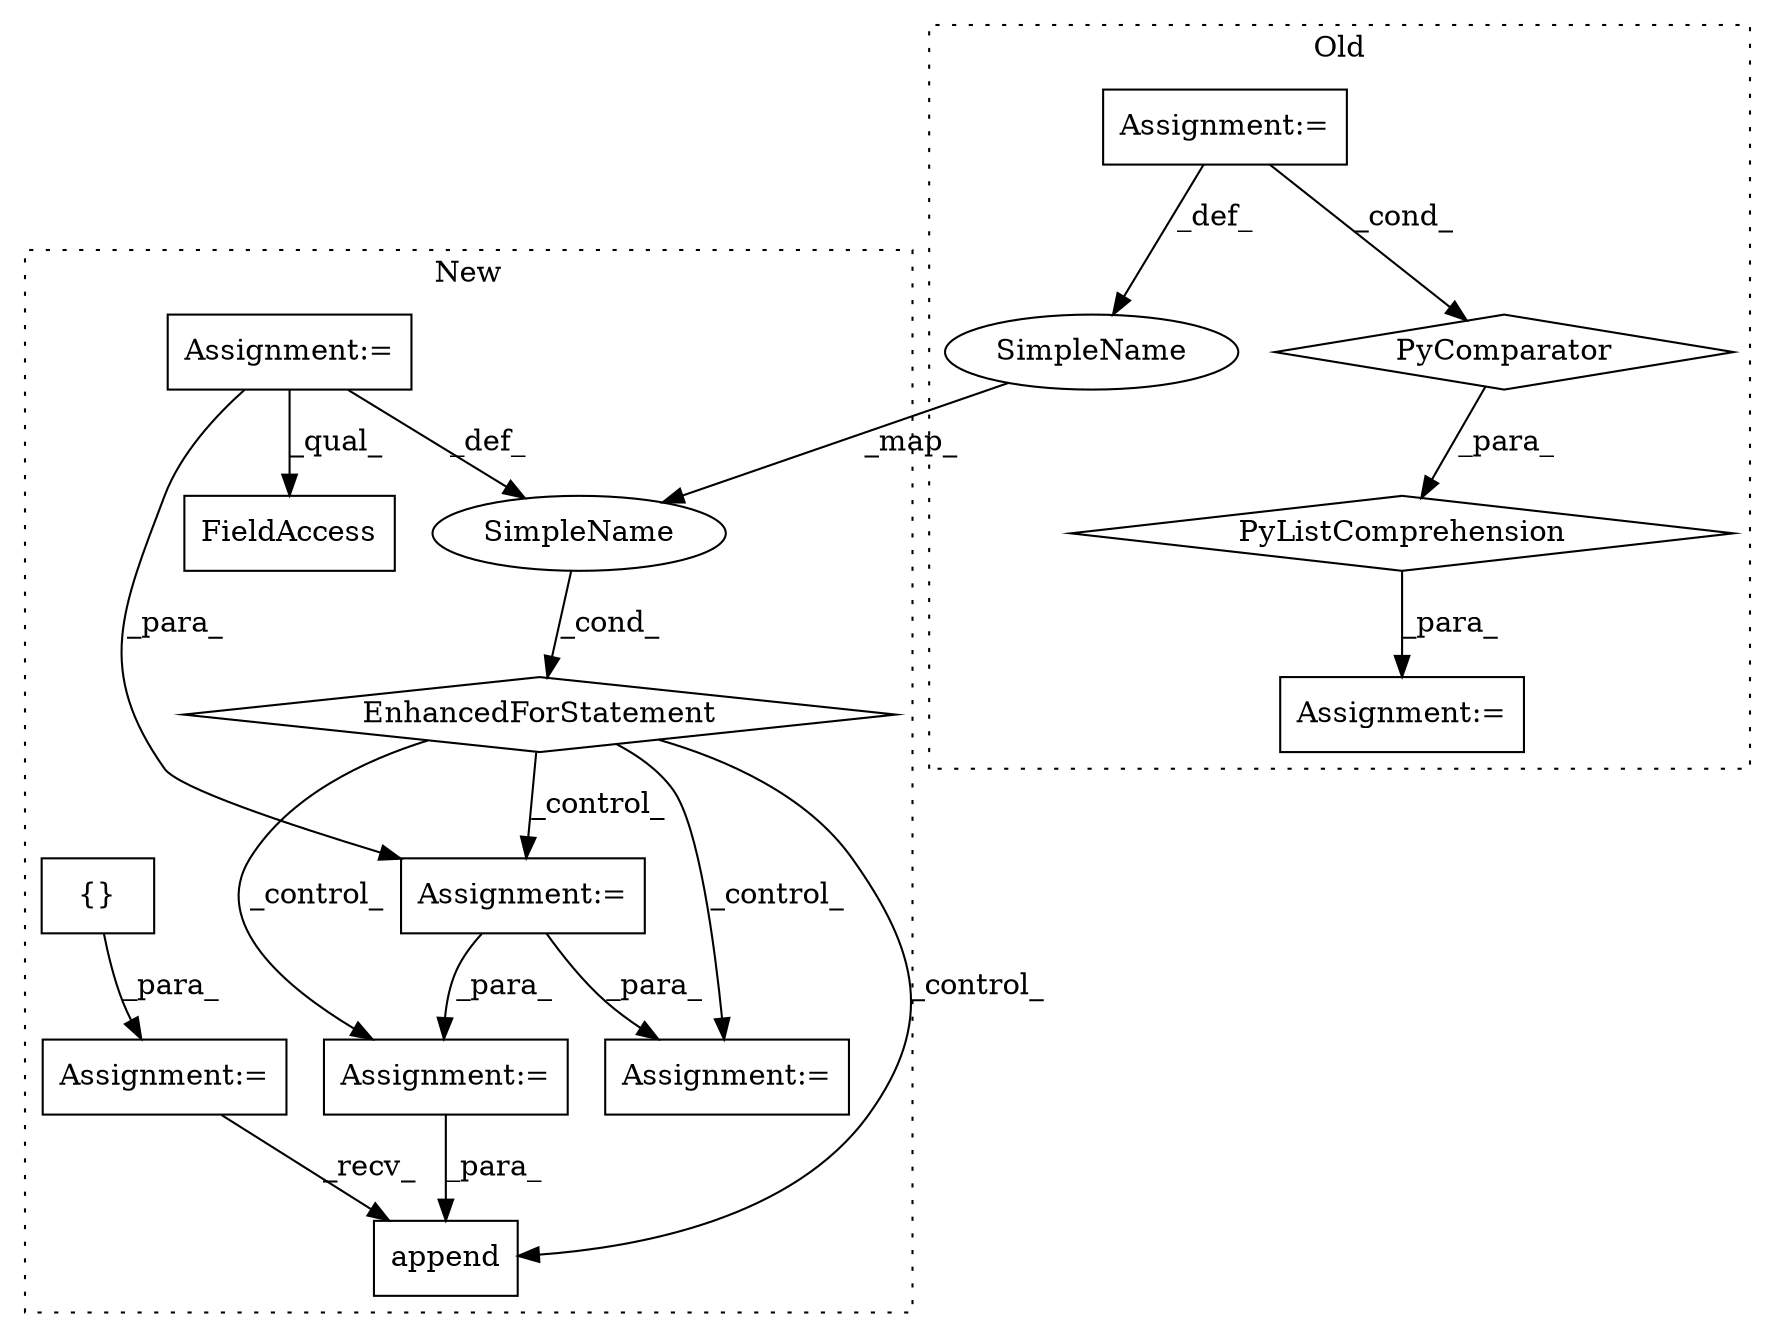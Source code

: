 digraph G {
subgraph cluster0 {
1 [label="PyListComprehension" a="109" s="15762" l="130" shape="diamond"];
3 [label="PyComparator" a="113" s="15840" l="44" shape="diamond"];
4 [label="Assignment:=" a="7" s="15840" l="44" shape="box"];
9 [label="Assignment:=" a="7" s="15750" l="12" shape="box"];
11 [label="SimpleName" a="42" s="15843" l="4" shape="ellipse"];
label = "Old";
style="dotted";
}
subgraph cluster1 {
2 [label="append" a="32" s="14071,14088" l="7,1" shape="box"];
5 [label="EnhancedForStatement" a="70" s="13731,13820" l="53,2" shape="diamond"];
6 [label="Assignment:=" a="7" s="13731,13820" l="53,2" shape="box"];
7 [label="Assignment:=" a="7" s="13713" l="1" shape="box"];
8 [label="{}" a="4" s="13723" l="2" shape="box"];
10 [label="SimpleName" a="42" s="13788" l="4" shape="ellipse"];
12 [label="Assignment:=" a="7" s="14010" l="1" shape="box"];
13 [label="Assignment:=" a="7" s="13840" l="1" shape="box"];
14 [label="FieldAccess" a="22" s="13961" l="22" shape="box"];
15 [label="Assignment:=" a="7" s="13922" l="1" shape="box"];
label = "New";
style="dotted";
}
1 -> 9 [label="_para_"];
3 -> 1 [label="_para_"];
4 -> 11 [label="_def_"];
4 -> 3 [label="_cond_"];
5 -> 13 [label="_control_"];
5 -> 15 [label="_control_"];
5 -> 2 [label="_control_"];
5 -> 12 [label="_control_"];
6 -> 10 [label="_def_"];
6 -> 13 [label="_para_"];
6 -> 14 [label="_qual_"];
7 -> 2 [label="_recv_"];
8 -> 7 [label="_para_"];
10 -> 5 [label="_cond_"];
11 -> 10 [label="_map_"];
12 -> 2 [label="_para_"];
13 -> 15 [label="_para_"];
13 -> 12 [label="_para_"];
}